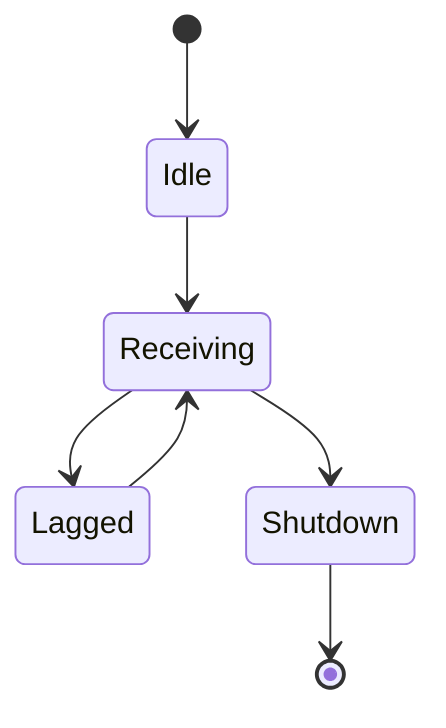 %% Mermaid state diagram placeholder
stateDiagram-v2
  [*] --> Idle
  Idle --> Receiving
  Receiving --> Lagged
  Lagged --> Receiving
  Receiving --> Shutdown
  Shutdown --> [*]